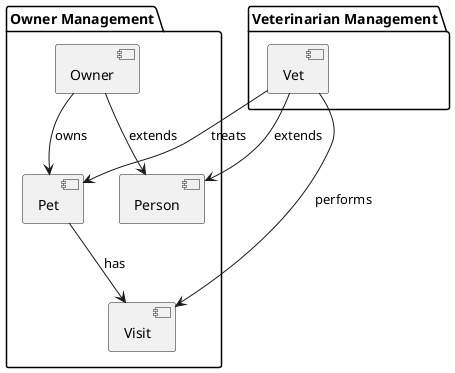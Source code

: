 @startuml
package "Owner Management" {
    [Owner] --> [Pet] : owns
    [Pet] --> [Visit] : has
    [Owner] --> [Person] : extends
}

package "Veterinarian Management" {
    [Vet] --> [Visit] : performs
    [Vet] --> [Person] : extends 
    [Vet] --> [Pet] : treats
}

@enduml